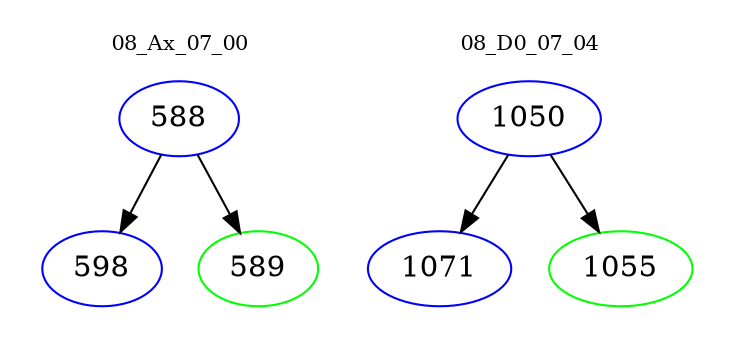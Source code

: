 digraph{
subgraph cluster_0 {
color = white
label = "08_Ax_07_00";
fontsize=10;
T0_588 [label="588", color="blue"]
T0_588 -> T0_598 [color="black"]
T0_598 [label="598", color="blue"]
T0_588 -> T0_589 [color="black"]
T0_589 [label="589", color="green"]
}
subgraph cluster_1 {
color = white
label = "08_D0_07_04";
fontsize=10;
T1_1050 [label="1050", color="blue"]
T1_1050 -> T1_1071 [color="black"]
T1_1071 [label="1071", color="blue"]
T1_1050 -> T1_1055 [color="black"]
T1_1055 [label="1055", color="green"]
}
}
